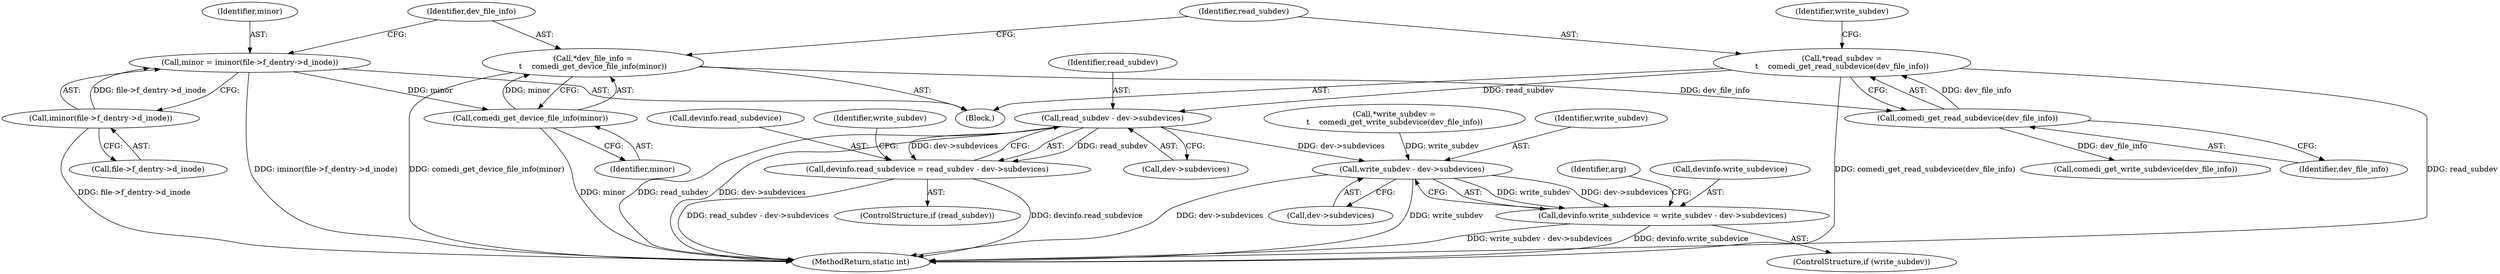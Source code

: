 digraph "0_linux_819cbb120eaec7e014e5abd029260db1ca8c5735@pointer" {
"1000173" [label="(Call,read_subdev - dev->subdevices)"];
"1000122" [label="(Call,*read_subdev =\n\t    comedi_get_read_subdevice(dev_file_info))"];
"1000124" [label="(Call,comedi_get_read_subdevice(dev_file_info))"];
"1000117" [label="(Call,*dev_file_info =\n\t    comedi_get_device_file_info(minor))"];
"1000119" [label="(Call,comedi_get_device_file_info(minor))"];
"1000108" [label="(Call,minor = iminor(file->f_dentry->d_inode))"];
"1000110" [label="(Call,iminor(file->f_dentry->d_inode))"];
"1000169" [label="(Call,devinfo.read_subdevice = read_subdev - dev->subdevices)"];
"1000191" [label="(Call,write_subdev - dev->subdevices)"];
"1000187" [label="(Call,devinfo.write_subdevice = write_subdev - dev->subdevices)"];
"1000125" [label="(Identifier,dev_file_info)"];
"1000170" [label="(Call,devinfo.read_subdevice)"];
"1000191" [label="(Call,write_subdev - dev->subdevices)"];
"1000105" [label="(Block,)"];
"1000193" [label="(Call,dev->subdevices)"];
"1000175" [label="(Call,dev->subdevices)"];
"1000173" [label="(Call,read_subdev - dev->subdevices)"];
"1000122" [label="(Call,*read_subdev =\n\t    comedi_get_read_subdevice(dev_file_info))"];
"1000123" [label="(Identifier,read_subdev)"];
"1000127" [label="(Call,*write_subdev =\n\t    comedi_get_write_subdevice(dev_file_info))"];
"1000205" [label="(Identifier,arg)"];
"1000129" [label="(Call,comedi_get_write_subdevice(dev_file_info))"];
"1000167" [label="(ControlStructure,if (read_subdev))"];
"1000188" [label="(Call,devinfo.write_subdevice)"];
"1000110" [label="(Call,iminor(file->f_dentry->d_inode))"];
"1000109" [label="(Identifier,minor)"];
"1000119" [label="(Call,comedi_get_device_file_info(minor))"];
"1000124" [label="(Call,comedi_get_read_subdevice(dev_file_info))"];
"1000187" [label="(Call,devinfo.write_subdevice = write_subdev - dev->subdevices)"];
"1000192" [label="(Identifier,write_subdev)"];
"1000117" [label="(Call,*dev_file_info =\n\t    comedi_get_device_file_info(minor))"];
"1000185" [label="(ControlStructure,if (write_subdev))"];
"1000120" [label="(Identifier,minor)"];
"1000169" [label="(Call,devinfo.read_subdevice = read_subdev - dev->subdevices)"];
"1000108" [label="(Call,minor = iminor(file->f_dentry->d_inode))"];
"1000215" [label="(MethodReturn,static int)"];
"1000128" [label="(Identifier,write_subdev)"];
"1000111" [label="(Call,file->f_dentry->d_inode)"];
"1000186" [label="(Identifier,write_subdev)"];
"1000118" [label="(Identifier,dev_file_info)"];
"1000174" [label="(Identifier,read_subdev)"];
"1000173" -> "1000169"  [label="AST: "];
"1000173" -> "1000175"  [label="CFG: "];
"1000174" -> "1000173"  [label="AST: "];
"1000175" -> "1000173"  [label="AST: "];
"1000169" -> "1000173"  [label="CFG: "];
"1000173" -> "1000215"  [label="DDG: read_subdev"];
"1000173" -> "1000215"  [label="DDG: dev->subdevices"];
"1000173" -> "1000169"  [label="DDG: read_subdev"];
"1000173" -> "1000169"  [label="DDG: dev->subdevices"];
"1000122" -> "1000173"  [label="DDG: read_subdev"];
"1000173" -> "1000191"  [label="DDG: dev->subdevices"];
"1000122" -> "1000105"  [label="AST: "];
"1000122" -> "1000124"  [label="CFG: "];
"1000123" -> "1000122"  [label="AST: "];
"1000124" -> "1000122"  [label="AST: "];
"1000128" -> "1000122"  [label="CFG: "];
"1000122" -> "1000215"  [label="DDG: read_subdev"];
"1000122" -> "1000215"  [label="DDG: comedi_get_read_subdevice(dev_file_info)"];
"1000124" -> "1000122"  [label="DDG: dev_file_info"];
"1000124" -> "1000125"  [label="CFG: "];
"1000125" -> "1000124"  [label="AST: "];
"1000117" -> "1000124"  [label="DDG: dev_file_info"];
"1000124" -> "1000129"  [label="DDG: dev_file_info"];
"1000117" -> "1000105"  [label="AST: "];
"1000117" -> "1000119"  [label="CFG: "];
"1000118" -> "1000117"  [label="AST: "];
"1000119" -> "1000117"  [label="AST: "];
"1000123" -> "1000117"  [label="CFG: "];
"1000117" -> "1000215"  [label="DDG: comedi_get_device_file_info(minor)"];
"1000119" -> "1000117"  [label="DDG: minor"];
"1000119" -> "1000120"  [label="CFG: "];
"1000120" -> "1000119"  [label="AST: "];
"1000119" -> "1000215"  [label="DDG: minor"];
"1000108" -> "1000119"  [label="DDG: minor"];
"1000108" -> "1000105"  [label="AST: "];
"1000108" -> "1000110"  [label="CFG: "];
"1000109" -> "1000108"  [label="AST: "];
"1000110" -> "1000108"  [label="AST: "];
"1000118" -> "1000108"  [label="CFG: "];
"1000108" -> "1000215"  [label="DDG: iminor(file->f_dentry->d_inode)"];
"1000110" -> "1000108"  [label="DDG: file->f_dentry->d_inode"];
"1000110" -> "1000111"  [label="CFG: "];
"1000111" -> "1000110"  [label="AST: "];
"1000110" -> "1000215"  [label="DDG: file->f_dentry->d_inode"];
"1000169" -> "1000167"  [label="AST: "];
"1000170" -> "1000169"  [label="AST: "];
"1000186" -> "1000169"  [label="CFG: "];
"1000169" -> "1000215"  [label="DDG: read_subdev - dev->subdevices"];
"1000169" -> "1000215"  [label="DDG: devinfo.read_subdevice"];
"1000191" -> "1000187"  [label="AST: "];
"1000191" -> "1000193"  [label="CFG: "];
"1000192" -> "1000191"  [label="AST: "];
"1000193" -> "1000191"  [label="AST: "];
"1000187" -> "1000191"  [label="CFG: "];
"1000191" -> "1000215"  [label="DDG: dev->subdevices"];
"1000191" -> "1000215"  [label="DDG: write_subdev"];
"1000191" -> "1000187"  [label="DDG: write_subdev"];
"1000191" -> "1000187"  [label="DDG: dev->subdevices"];
"1000127" -> "1000191"  [label="DDG: write_subdev"];
"1000187" -> "1000185"  [label="AST: "];
"1000188" -> "1000187"  [label="AST: "];
"1000205" -> "1000187"  [label="CFG: "];
"1000187" -> "1000215"  [label="DDG: devinfo.write_subdevice"];
"1000187" -> "1000215"  [label="DDG: write_subdev - dev->subdevices"];
}
